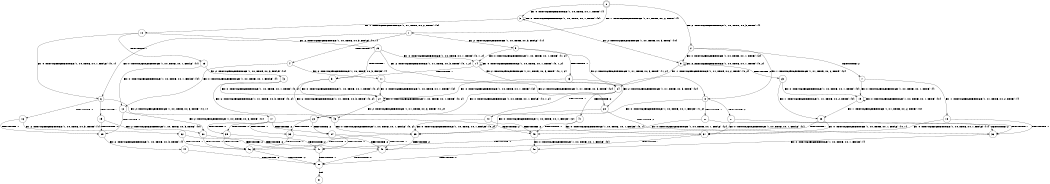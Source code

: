 digraph BCG {
size = "7, 10.5";
center = TRUE;
node [shape = circle];
0 [peripheries = 2];
0 -> 1 [label = "EX !1 !ATOMIC_EXCH_BRANCH (1, +1, TRUE, +0, 2, TRUE) !{}"];
0 -> 2 [label = "EX !2 !ATOMIC_EXCH_BRANCH (1, +0, TRUE, +0, 3, TRUE) !{}"];
0 -> 3 [label = "EX !0 !ATOMIC_EXCH_BRANCH (1, +0, TRUE, +0, 1, TRUE) !{}"];
1 -> 4 [label = "TERMINATE !1"];
1 -> 5 [label = "EX !2 !ATOMIC_EXCH_BRANCH (1, +0, TRUE, +0, 3, FALSE) !{1}"];
1 -> 6 [label = "EX !0 !ATOMIC_EXCH_BRANCH (1, +0, TRUE, +0, 1, FALSE) !{1}"];
2 -> 7 [label = "TERMINATE !2"];
2 -> 8 [label = "EX !1 !ATOMIC_EXCH_BRANCH (1, +1, TRUE, +0, 2, TRUE) !{2}"];
2 -> 9 [label = "EX !0 !ATOMIC_EXCH_BRANCH (1, +0, TRUE, +0, 1, TRUE) !{2}"];
3 -> 10 [label = "EX !1 !ATOMIC_EXCH_BRANCH (1, +1, TRUE, +0, 2, TRUE) !{0}"];
3 -> 9 [label = "EX !2 !ATOMIC_EXCH_BRANCH (1, +0, TRUE, +0, 3, TRUE) !{0}"];
3 -> 3 [label = "EX !0 !ATOMIC_EXCH_BRANCH (1, +0, TRUE, +0, 1, TRUE) !{0}"];
4 -> 11 [label = "EX !2 !ATOMIC_EXCH_BRANCH (1, +0, TRUE, +0, 3, FALSE) !{}"];
4 -> 12 [label = "EX !0 !ATOMIC_EXCH_BRANCH (1, +0, TRUE, +0, 1, FALSE) !{}"];
5 -> 13 [label = "TERMINATE !1"];
5 -> 14 [label = "EX !0 !ATOMIC_EXCH_BRANCH (1, +0, TRUE, +0, 1, TRUE) !{1, 2}"];
5 -> 8 [label = "EX !2 !ATOMIC_EXCH_BRANCH (1, +1, TRUE, +0, 3, TRUE) !{1, 2}"];
6 -> 15 [label = "TERMINATE !1"];
6 -> 16 [label = "TERMINATE !0"];
6 -> 17 [label = "EX !2 !ATOMIC_EXCH_BRANCH (1, +0, TRUE, +0, 3, TRUE) !{0, 1}"];
7 -> 18 [label = "EX !1 !ATOMIC_EXCH_BRANCH (1, +1, TRUE, +0, 2, TRUE) !{}"];
7 -> 19 [label = "EX !0 !ATOMIC_EXCH_BRANCH (1, +0, TRUE, +0, 1, TRUE) !{}"];
8 -> 20 [label = "TERMINATE !1"];
8 -> 21 [label = "TERMINATE !2"];
8 -> 22 [label = "EX !0 !ATOMIC_EXCH_BRANCH (1, +0, TRUE, +0, 1, FALSE) !{1, 2}"];
9 -> 23 [label = "TERMINATE !2"];
9 -> 24 [label = "EX !1 !ATOMIC_EXCH_BRANCH (1, +1, TRUE, +0, 2, TRUE) !{0, 2}"];
9 -> 9 [label = "EX !0 !ATOMIC_EXCH_BRANCH (1, +0, TRUE, +0, 1, TRUE) !{0, 2}"];
10 -> 25 [label = "TERMINATE !1"];
10 -> 26 [label = "EX !2 !ATOMIC_EXCH_BRANCH (1, +0, TRUE, +0, 3, FALSE) !{0, 1}"];
10 -> 6 [label = "EX !0 !ATOMIC_EXCH_BRANCH (1, +0, TRUE, +0, 1, FALSE) !{0, 1}"];
11 -> 27 [label = "EX !0 !ATOMIC_EXCH_BRANCH (1, +0, TRUE, +0, 1, TRUE) !{2}"];
11 -> 28 [label = "EX !2 !ATOMIC_EXCH_BRANCH (1, +1, TRUE, +0, 3, TRUE) !{2}"];
12 -> 29 [label = "TERMINATE !0"];
12 -> 30 [label = "EX !2 !ATOMIC_EXCH_BRANCH (1, +0, TRUE, +0, 3, TRUE) !{0}"];
13 -> 28 [label = "EX !2 !ATOMIC_EXCH_BRANCH (1, +1, TRUE, +0, 3, TRUE) !{2}"];
13 -> 27 [label = "EX !0 !ATOMIC_EXCH_BRANCH (1, +0, TRUE, +0, 1, TRUE) !{2}"];
14 -> 31 [label = "TERMINATE !1"];
14 -> 24 [label = "EX !2 !ATOMIC_EXCH_BRANCH (1, +1, TRUE, +0, 3, TRUE) !{0, 1, 2}"];
14 -> 14 [label = "EX !0 !ATOMIC_EXCH_BRANCH (1, +0, TRUE, +0, 1, TRUE) !{0, 1, 2}"];
15 -> 29 [label = "TERMINATE !0"];
15 -> 30 [label = "EX !2 !ATOMIC_EXCH_BRANCH (1, +0, TRUE, +0, 3, TRUE) !{0}"];
16 -> 29 [label = "TERMINATE !1"];
16 -> 32 [label = "EX !2 !ATOMIC_EXCH_BRANCH (1, +0, TRUE, +0, 3, TRUE) !{1}"];
17 -> 33 [label = "TERMINATE !1"];
17 -> 34 [label = "TERMINATE !2"];
17 -> 35 [label = "TERMINATE !0"];
18 -> 36 [label = "TERMINATE !1"];
18 -> 37 [label = "EX !0 !ATOMIC_EXCH_BRANCH (1, +0, TRUE, +0, 1, FALSE) !{1}"];
19 -> 38 [label = "EX !1 !ATOMIC_EXCH_BRANCH (1, +1, TRUE, +0, 2, TRUE) !{0}"];
19 -> 19 [label = "EX !0 !ATOMIC_EXCH_BRANCH (1, +0, TRUE, +0, 1, TRUE) !{0}"];
20 -> 36 [label = "TERMINATE !2"];
20 -> 39 [label = "EX !0 !ATOMIC_EXCH_BRANCH (1, +0, TRUE, +0, 1, FALSE) !{2}"];
21 -> 36 [label = "TERMINATE !1"];
21 -> 37 [label = "EX !0 !ATOMIC_EXCH_BRANCH (1, +0, TRUE, +0, 1, FALSE) !{1}"];
22 -> 33 [label = "TERMINATE !1"];
22 -> 34 [label = "TERMINATE !2"];
22 -> 35 [label = "TERMINATE !0"];
23 -> 19 [label = "EX !0 !ATOMIC_EXCH_BRANCH (1, +0, TRUE, +0, 1, TRUE) !{0}"];
23 -> 38 [label = "EX !1 !ATOMIC_EXCH_BRANCH (1, +1, TRUE, +0, 2, TRUE) !{0}"];
24 -> 40 [label = "TERMINATE !1"];
24 -> 41 [label = "TERMINATE !2"];
24 -> 22 [label = "EX !0 !ATOMIC_EXCH_BRANCH (1, +0, TRUE, +0, 1, FALSE) !{0, 1, 2}"];
25 -> 12 [label = "EX !0 !ATOMIC_EXCH_BRANCH (1, +0, TRUE, +0, 1, FALSE) !{0}"];
25 -> 42 [label = "EX !2 !ATOMIC_EXCH_BRANCH (1, +0, TRUE, +0, 3, FALSE) !{0}"];
26 -> 31 [label = "TERMINATE !1"];
26 -> 24 [label = "EX !2 !ATOMIC_EXCH_BRANCH (1, +1, TRUE, +0, 3, TRUE) !{0, 1, 2}"];
26 -> 14 [label = "EX !0 !ATOMIC_EXCH_BRANCH (1, +0, TRUE, +0, 1, TRUE) !{0, 1, 2}"];
27 -> 43 [label = "EX !2 !ATOMIC_EXCH_BRANCH (1, +1, TRUE, +0, 3, TRUE) !{0, 2}"];
27 -> 27 [label = "EX !0 !ATOMIC_EXCH_BRANCH (1, +0, TRUE, +0, 1, TRUE) !{0, 2}"];
28 -> 36 [label = "TERMINATE !2"];
28 -> 39 [label = "EX !0 !ATOMIC_EXCH_BRANCH (1, +0, TRUE, +0, 1, FALSE) !{2}"];
29 -> 44 [label = "EX !2 !ATOMIC_EXCH_BRANCH (1, +0, TRUE, +0, 3, TRUE) !{}"];
30 -> 45 [label = "TERMINATE !2"];
30 -> 46 [label = "TERMINATE !0"];
31 -> 43 [label = "EX !2 !ATOMIC_EXCH_BRANCH (1, +1, TRUE, +0, 3, TRUE) !{0, 2}"];
31 -> 27 [label = "EX !0 !ATOMIC_EXCH_BRANCH (1, +0, TRUE, +0, 1, TRUE) !{0, 2}"];
32 -> 46 [label = "TERMINATE !1"];
32 -> 47 [label = "TERMINATE !2"];
33 -> 45 [label = "TERMINATE !2"];
33 -> 46 [label = "TERMINATE !0"];
34 -> 45 [label = "TERMINATE !1"];
34 -> 47 [label = "TERMINATE !0"];
35 -> 46 [label = "TERMINATE !1"];
35 -> 47 [label = "TERMINATE !2"];
36 -> 48 [label = "EX !0 !ATOMIC_EXCH_BRANCH (1, +0, TRUE, +0, 1, FALSE) !{}"];
37 -> 45 [label = "TERMINATE !1"];
37 -> 47 [label = "TERMINATE !0"];
38 -> 49 [label = "TERMINATE !1"];
38 -> 37 [label = "EX !0 !ATOMIC_EXCH_BRANCH (1, +0, TRUE, +0, 1, FALSE) !{0, 1}"];
39 -> 45 [label = "TERMINATE !2"];
39 -> 46 [label = "TERMINATE !0"];
40 -> 39 [label = "EX !0 !ATOMIC_EXCH_BRANCH (1, +0, TRUE, +0, 1, FALSE) !{0, 2}"];
40 -> 49 [label = "TERMINATE !2"];
41 -> 37 [label = "EX !0 !ATOMIC_EXCH_BRANCH (1, +0, TRUE, +0, 1, FALSE) !{0, 1}"];
41 -> 49 [label = "TERMINATE !1"];
42 -> 43 [label = "EX !2 !ATOMIC_EXCH_BRANCH (1, +1, TRUE, +0, 3, TRUE) !{0, 2}"];
42 -> 27 [label = "EX !0 !ATOMIC_EXCH_BRANCH (1, +0, TRUE, +0, 1, TRUE) !{0, 2}"];
43 -> 49 [label = "TERMINATE !2"];
43 -> 39 [label = "EX !0 !ATOMIC_EXCH_BRANCH (1, +0, TRUE, +0, 1, FALSE) !{0, 2}"];
44 -> 50 [label = "TERMINATE !2"];
45 -> 50 [label = "TERMINATE !0"];
46 -> 50 [label = "TERMINATE !2"];
47 -> 50 [label = "TERMINATE !1"];
48 -> 50 [label = "TERMINATE !0"];
49 -> 48 [label = "EX !0 !ATOMIC_EXCH_BRANCH (1, +0, TRUE, +0, 1, FALSE) !{0}"];
50 -> 51 [label = "exit"];
}
